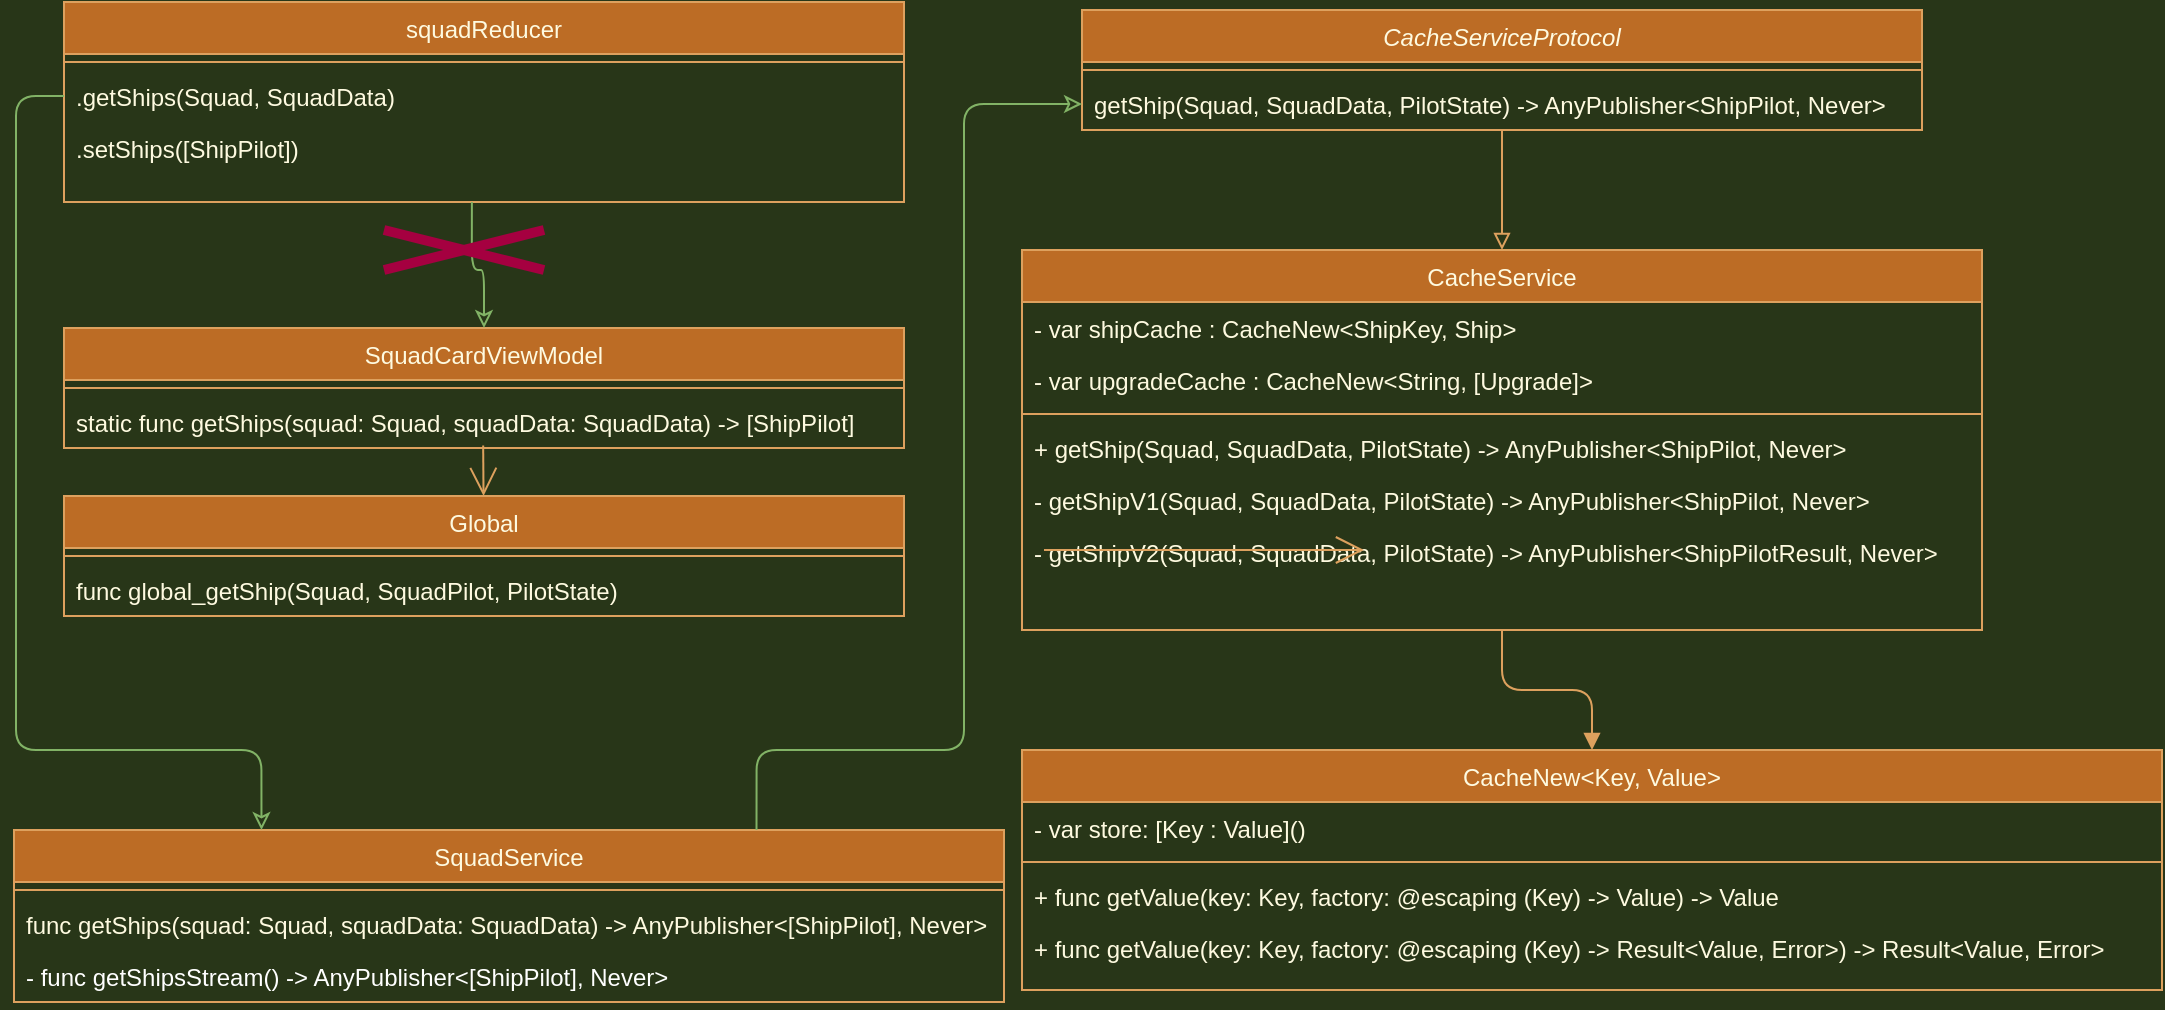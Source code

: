 <mxfile version="17.4.2" type="device"><diagram id="C5RBs43oDa-KdzZeNtuy" name="Page-1"><mxGraphModel dx="1238" dy="606" grid="1" gridSize="10" guides="1" tooltips="1" connect="1" arrows="1" fold="1" page="1" pageScale="1" pageWidth="1100" pageHeight="850" background="#283618" math="0" shadow="0"><root><mxCell id="WIyWlLk6GJQsqaUBKTNV-0"/><mxCell id="WIyWlLk6GJQsqaUBKTNV-1" parent="WIyWlLk6GJQsqaUBKTNV-0"/><mxCell id="zkfFHV4jXpPFQw0GAbJ--0" value="CacheServiceProtocol" style="swimlane;fontStyle=2;align=center;verticalAlign=top;childLayout=stackLayout;horizontal=1;startSize=26;horizontalStack=0;resizeParent=1;resizeLast=0;collapsible=1;marginBottom=0;rounded=0;shadow=0;strokeWidth=1;fillColor=#BC6C25;strokeColor=#DDA15E;fontColor=#FEFAE0;" parent="WIyWlLk6GJQsqaUBKTNV-1" vertex="1"><mxGeometry x="549" y="30" width="420" height="60" as="geometry"><mxRectangle x="230" y="140" width="160" height="26" as="alternateBounds"/></mxGeometry></mxCell><mxCell id="zkfFHV4jXpPFQw0GAbJ--4" value="" style="line;html=1;strokeWidth=1;align=left;verticalAlign=middle;spacingTop=-1;spacingLeft=3;spacingRight=3;rotatable=0;labelPosition=right;points=[];portConstraint=eastwest;labelBackgroundColor=#283618;fillColor=#BC6C25;strokeColor=#DDA15E;fontColor=#FEFAE0;" parent="zkfFHV4jXpPFQw0GAbJ--0" vertex="1"><mxGeometry y="26" width="420" height="8" as="geometry"/></mxCell><mxCell id="zkfFHV4jXpPFQw0GAbJ--5" value="getShip(Squad, SquadData, PilotState) -&gt; AnyPublisher&lt;ShipPilot, Never&gt;" style="text;align=left;verticalAlign=top;spacingLeft=4;spacingRight=4;overflow=hidden;rotatable=0;points=[[0,0.5],[1,0.5]];portConstraint=eastwest;fontColor=#FEFAE0;" parent="zkfFHV4jXpPFQw0GAbJ--0" vertex="1"><mxGeometry y="34" width="420" height="26" as="geometry"/></mxCell><mxCell id="zkfFHV4jXpPFQw0GAbJ--6" value="CacheService" style="swimlane;fontStyle=0;align=center;verticalAlign=top;childLayout=stackLayout;horizontal=1;startSize=26;horizontalStack=0;resizeParent=1;resizeLast=0;collapsible=1;marginBottom=0;rounded=0;shadow=0;strokeWidth=1;fillColor=#BC6C25;strokeColor=#DDA15E;fontColor=#FEFAE0;" parent="WIyWlLk6GJQsqaUBKTNV-1" vertex="1"><mxGeometry x="519" y="150" width="480" height="190" as="geometry"><mxRectangle x="130" y="380" width="160" height="26" as="alternateBounds"/></mxGeometry></mxCell><mxCell id="zkfFHV4jXpPFQw0GAbJ--7" value="- var shipCache : CacheNew&lt;ShipKey, Ship&gt;" style="text;align=left;verticalAlign=top;spacingLeft=4;spacingRight=4;overflow=hidden;rotatable=0;points=[[0,0.5],[1,0.5]];portConstraint=eastwest;fontColor=#FEFAE0;" parent="zkfFHV4jXpPFQw0GAbJ--6" vertex="1"><mxGeometry y="26" width="480" height="26" as="geometry"/></mxCell><mxCell id="zkfFHV4jXpPFQw0GAbJ--8" value="- var upgradeCache : CacheNew&lt;String, [Upgrade]&gt;" style="text;align=left;verticalAlign=top;spacingLeft=4;spacingRight=4;overflow=hidden;rotatable=0;points=[[0,0.5],[1,0.5]];portConstraint=eastwest;rounded=0;shadow=0;html=0;fontColor=#FEFAE0;" parent="zkfFHV4jXpPFQw0GAbJ--6" vertex="1"><mxGeometry y="52" width="480" height="26" as="geometry"/></mxCell><mxCell id="zkfFHV4jXpPFQw0GAbJ--9" value="" style="line;html=1;strokeWidth=1;align=left;verticalAlign=middle;spacingTop=-1;spacingLeft=3;spacingRight=3;rotatable=0;labelPosition=right;points=[];portConstraint=eastwest;labelBackgroundColor=#283618;fillColor=#BC6C25;strokeColor=#DDA15E;fontColor=#FEFAE0;" parent="zkfFHV4jXpPFQw0GAbJ--6" vertex="1"><mxGeometry y="78" width="480" height="8" as="geometry"/></mxCell><mxCell id="zkfFHV4jXpPFQw0GAbJ--11" value="+ getShip(Squad, SquadData, PilotState) -&gt; AnyPublisher&lt;ShipPilot, Never&gt;" style="text;align=left;verticalAlign=top;spacingLeft=4;spacingRight=4;overflow=hidden;rotatable=0;points=[[0,0.5],[1,0.5]];portConstraint=eastwest;fontColor=#FEFAE0;" parent="zkfFHV4jXpPFQw0GAbJ--6" vertex="1"><mxGeometry y="86" width="480" height="26" as="geometry"/></mxCell><mxCell id="lEZ4xgE2uMEK0C4KHQw8-0" value="- getShipV1(Squad, SquadData, PilotState) -&gt; AnyPublisher&lt;ShipPilot, Never&gt;" style="text;strokeColor=none;fillColor=none;align=left;verticalAlign=top;spacingLeft=4;spacingRight=4;overflow=hidden;rotatable=0;points=[[0,0.5],[1,0.5]];portConstraint=eastwest;rounded=0;sketch=0;fontColor=#FEFAE0;" parent="zkfFHV4jXpPFQw0GAbJ--6" vertex="1"><mxGeometry y="112" width="480" height="26" as="geometry"/></mxCell><mxCell id="lEZ4xgE2uMEK0C4KHQw8-2" value="- getShipV2(Squad, SquadData, PilotState) -&gt; AnyPublisher&lt;ShipPilotResult, Never&gt;" style="text;strokeColor=none;fillColor=none;align=left;verticalAlign=top;spacingLeft=4;spacingRight=4;overflow=hidden;rotatable=0;points=[[0,0.5],[1,0.5]];portConstraint=eastwest;rounded=0;sketch=0;fontColor=#FEFAE0;" parent="zkfFHV4jXpPFQw0GAbJ--6" vertex="1"><mxGeometry y="138" width="480" height="26" as="geometry"/></mxCell><mxCell id="zkfFHV4jXpPFQw0GAbJ--12" value="" style="endArrow=none;endSize=10;endFill=0;shadow=0;strokeWidth=1;rounded=0;edgeStyle=elbowEdgeStyle;elbow=vertical;labelBackgroundColor=#283618;strokeColor=#DDA15E;fontColor=#FEFAE0;startArrow=block;startFill=0;" parent="WIyWlLk6GJQsqaUBKTNV-1" source="zkfFHV4jXpPFQw0GAbJ--6" target="zkfFHV4jXpPFQw0GAbJ--0" edge="1"><mxGeometry width="160" relative="1" as="geometry"><mxPoint x="559" y="113" as="sourcePoint"/><mxPoint x="559" y="113" as="targetPoint"/></mxGeometry></mxCell><mxCell id="zkfFHV4jXpPFQw0GAbJ--13" value="CacheNew&lt;Key, Value&gt;" style="swimlane;fontStyle=0;align=center;verticalAlign=top;childLayout=stackLayout;horizontal=1;startSize=26;horizontalStack=0;resizeParent=1;resizeLast=0;collapsible=1;marginBottom=0;rounded=0;shadow=0;strokeWidth=1;fillColor=#BC6C25;strokeColor=#DDA15E;fontColor=#FEFAE0;" parent="WIyWlLk6GJQsqaUBKTNV-1" vertex="1"><mxGeometry x="519" y="400" width="570" height="120" as="geometry"><mxRectangle x="340" y="380" width="170" height="26" as="alternateBounds"/></mxGeometry></mxCell><mxCell id="zkfFHV4jXpPFQw0GAbJ--14" value="- var store: [Key : Value]()" style="text;align=left;verticalAlign=top;spacingLeft=4;spacingRight=4;overflow=hidden;rotatable=0;points=[[0,0.5],[1,0.5]];portConstraint=eastwest;fontColor=#FEFAE0;" parent="zkfFHV4jXpPFQw0GAbJ--13" vertex="1"><mxGeometry y="26" width="570" height="26" as="geometry"/></mxCell><mxCell id="zkfFHV4jXpPFQw0GAbJ--15" value="" style="line;html=1;strokeWidth=1;align=left;verticalAlign=middle;spacingTop=-1;spacingLeft=3;spacingRight=3;rotatable=0;labelPosition=right;points=[];portConstraint=eastwest;labelBackgroundColor=#283618;fillColor=#BC6C25;strokeColor=#DDA15E;fontColor=#FEFAE0;" parent="zkfFHV4jXpPFQw0GAbJ--13" vertex="1"><mxGeometry y="52" width="570" height="8" as="geometry"/></mxCell><mxCell id="lEZ4xgE2uMEK0C4KHQw8-3" value="+ func getValue(key: Key, factory: @escaping (Key) -&gt; Value) -&gt; Value" style="text;strokeColor=none;fillColor=none;align=left;verticalAlign=top;spacingLeft=4;spacingRight=4;overflow=hidden;rotatable=0;points=[[0,0.5],[1,0.5]];portConstraint=eastwest;rounded=0;sketch=0;fontColor=#FEFAE0;" parent="zkfFHV4jXpPFQw0GAbJ--13" vertex="1"><mxGeometry y="60" width="570" height="26" as="geometry"/></mxCell><mxCell id="lEZ4xgE2uMEK0C4KHQw8-4" value="+ func getValue(key: Key, factory: @escaping (Key) -&gt; Result&lt;Value, Error&gt;) -&gt; Result&lt;Value, Error&gt;" style="text;strokeColor=none;fillColor=none;align=left;verticalAlign=top;spacingLeft=4;spacingRight=4;overflow=hidden;rotatable=0;points=[[0,0.5],[1,0.5]];portConstraint=eastwest;rounded=0;sketch=0;fontColor=#FEFAE0;" parent="zkfFHV4jXpPFQw0GAbJ--13" vertex="1"><mxGeometry y="86" width="570" height="26" as="geometry"/></mxCell><mxCell id="lEZ4xgE2uMEK0C4KHQw8-5" value="" style="endArrow=block;endFill=1;html=1;edgeStyle=orthogonalEdgeStyle;align=left;verticalAlign=top;rounded=1;sketch=0;fontColor=#FEFAE0;strokeColor=#DDA15E;fillColor=#BC6C25;curved=0;entryX=0.5;entryY=0;entryDx=0;entryDy=0;exitX=0.5;exitY=1;exitDx=0;exitDy=0;" parent="WIyWlLk6GJQsqaUBKTNV-1" source="zkfFHV4jXpPFQw0GAbJ--6" target="zkfFHV4jXpPFQw0GAbJ--13" edge="1"><mxGeometry x="-1" relative="1" as="geometry"><mxPoint x="839" y="320" as="sourcePoint"/><mxPoint x="999" y="320" as="targetPoint"/></mxGeometry></mxCell><mxCell id="lEZ4xgE2uMEK0C4KHQw8-7" value="SquadCardViewModel" style="swimlane;fontStyle=0;align=center;verticalAlign=top;childLayout=stackLayout;horizontal=1;startSize=26;horizontalStack=0;resizeParent=1;resizeLast=0;collapsible=1;marginBottom=0;rounded=0;shadow=0;strokeWidth=1;fillColor=#BC6C25;strokeColor=#DDA15E;fontColor=#FEFAE0;" parent="WIyWlLk6GJQsqaUBKTNV-1" vertex="1"><mxGeometry x="40" y="189" width="420" height="60" as="geometry"><mxRectangle x="230" y="140" width="160" height="26" as="alternateBounds"/></mxGeometry></mxCell><mxCell id="lEZ4xgE2uMEK0C4KHQw8-8" value="" style="line;html=1;strokeWidth=1;align=left;verticalAlign=middle;spacingTop=-1;spacingLeft=3;spacingRight=3;rotatable=0;labelPosition=right;points=[];portConstraint=eastwest;labelBackgroundColor=#283618;fillColor=#BC6C25;strokeColor=#DDA15E;fontColor=#FEFAE0;" parent="lEZ4xgE2uMEK0C4KHQw8-7" vertex="1"><mxGeometry y="26" width="420" height="8" as="geometry"/></mxCell><mxCell id="lEZ4xgE2uMEK0C4KHQw8-9" value="static func getShips(squad: Squad, squadData: SquadData) -&gt; [ShipPilot]" style="text;align=left;verticalAlign=top;spacingLeft=4;spacingRight=4;overflow=hidden;rotatable=0;points=[[0,0.5],[1,0.5]];portConstraint=eastwest;fontColor=#FEFAE0;" parent="lEZ4xgE2uMEK0C4KHQw8-7" vertex="1"><mxGeometry y="34" width="420" height="26" as="geometry"/></mxCell><mxCell id="lEZ4xgE2uMEK0C4KHQw8-10" value="Global" style="swimlane;fontStyle=0;align=center;verticalAlign=top;childLayout=stackLayout;horizontal=1;startSize=26;horizontalStack=0;resizeParent=1;resizeLast=0;collapsible=1;marginBottom=0;rounded=0;shadow=0;strokeWidth=1;fillColor=#BC6C25;strokeColor=#DDA15E;fontColor=#FEFAE0;" parent="WIyWlLk6GJQsqaUBKTNV-1" vertex="1"><mxGeometry x="40" y="273" width="420" height="60" as="geometry"><mxRectangle x="230" y="140" width="160" height="26" as="alternateBounds"/></mxGeometry></mxCell><mxCell id="lEZ4xgE2uMEK0C4KHQw8-11" value="" style="line;html=1;strokeWidth=1;align=left;verticalAlign=middle;spacingTop=-1;spacingLeft=3;spacingRight=3;rotatable=0;labelPosition=right;points=[];portConstraint=eastwest;labelBackgroundColor=#283618;fillColor=#BC6C25;strokeColor=#DDA15E;fontColor=#FEFAE0;" parent="lEZ4xgE2uMEK0C4KHQw8-10" vertex="1"><mxGeometry y="26" width="420" height="8" as="geometry"/></mxCell><mxCell id="lEZ4xgE2uMEK0C4KHQw8-12" value="func global_getShip(Squad, SquadPilot, PilotState)" style="text;align=left;verticalAlign=top;spacingLeft=4;spacingRight=4;overflow=hidden;rotatable=0;points=[[0,0.5],[1,0.5]];portConstraint=eastwest;fontColor=#FEFAE0;" parent="lEZ4xgE2uMEK0C4KHQw8-10" vertex="1"><mxGeometry y="34" width="420" height="26" as="geometry"/></mxCell><mxCell id="lEZ4xgE2uMEK0C4KHQw8-13" value="" style="endArrow=open;endFill=1;endSize=12;html=1;rounded=1;sketch=0;fontColor=#FEFAE0;strokeColor=#DDA15E;fillColor=#BC6C25;curved=0;" parent="WIyWlLk6GJQsqaUBKTNV-1" edge="1"><mxGeometry width="160" relative="1" as="geometry"><mxPoint x="530" y="300" as="sourcePoint"/><mxPoint x="690" y="300" as="targetPoint"/></mxGeometry></mxCell><mxCell id="lEZ4xgE2uMEK0C4KHQw8-15" value="" style="endArrow=open;endFill=1;endSize=12;html=1;rounded=1;sketch=0;fontColor=#FEFAE0;strokeColor=#DDA15E;fillColor=#BC6C25;curved=0;exitX=0.499;exitY=0.952;exitDx=0;exitDy=0;exitPerimeter=0;" parent="WIyWlLk6GJQsqaUBKTNV-1" source="lEZ4xgE2uMEK0C4KHQw8-9" target="lEZ4xgE2uMEK0C4KHQw8-10" edge="1"><mxGeometry width="160" relative="1" as="geometry"><mxPoint x="240" y="60" as="sourcePoint"/><mxPoint x="320" y="350" as="targetPoint"/></mxGeometry></mxCell><mxCell id="lEZ4xgE2uMEK0C4KHQw8-16" value="SquadService" style="swimlane;fontStyle=0;align=center;verticalAlign=top;childLayout=stackLayout;horizontal=1;startSize=26;horizontalStack=0;resizeParent=1;resizeLast=0;collapsible=1;marginBottom=0;rounded=0;shadow=0;strokeWidth=1;fillColor=#BC6C25;strokeColor=#DDA15E;fontColor=#FEFAE0;" parent="WIyWlLk6GJQsqaUBKTNV-1" vertex="1"><mxGeometry x="15" y="440" width="495" height="86" as="geometry"><mxRectangle x="230" y="140" width="160" height="26" as="alternateBounds"/></mxGeometry></mxCell><mxCell id="lEZ4xgE2uMEK0C4KHQw8-17" value="" style="line;html=1;strokeWidth=1;align=left;verticalAlign=middle;spacingTop=-1;spacingLeft=3;spacingRight=3;rotatable=0;labelPosition=right;points=[];portConstraint=eastwest;labelBackgroundColor=#283618;fillColor=#BC6C25;strokeColor=#DDA15E;fontColor=#FEFAE0;" parent="lEZ4xgE2uMEK0C4KHQw8-16" vertex="1"><mxGeometry y="26" width="495" height="8" as="geometry"/></mxCell><mxCell id="lEZ4xgE2uMEK0C4KHQw8-18" value="func getShips(squad: Squad, squadData: SquadData) -&gt; AnyPublisher&lt;[ShipPilot], Never&gt;" style="text;align=left;verticalAlign=top;spacingLeft=4;spacingRight=4;overflow=hidden;rotatable=0;points=[[0,0.5],[1,0.5]];portConstraint=eastwest;fontColor=#FEFAE0;" parent="lEZ4xgE2uMEK0C4KHQw8-16" vertex="1"><mxGeometry y="34" width="495" height="26" as="geometry"/></mxCell><mxCell id="jxXlwxibtFCBbpCRw27x-0" value="- func getShipsStream() -&gt; AnyPublisher&lt;[ShipPilot], Never&gt;" style="text;strokeColor=none;fillColor=none;align=left;verticalAlign=top;spacingLeft=4;spacingRight=4;overflow=hidden;rotatable=0;points=[[0,0.5],[1,0.5]];portConstraint=eastwest;fontColor=#FFFFFF;" parent="lEZ4xgE2uMEK0C4KHQw8-16" vertex="1"><mxGeometry y="60" width="495" height="26" as="geometry"/></mxCell><mxCell id="lEZ4xgE2uMEK0C4KHQw8-19" value="squadReducer" style="swimlane;fontStyle=0;align=center;verticalAlign=top;childLayout=stackLayout;horizontal=1;startSize=26;horizontalStack=0;resizeParent=1;resizeLast=0;collapsible=1;marginBottom=0;rounded=0;shadow=0;strokeWidth=1;fillColor=#BC6C25;strokeColor=#DDA15E;fontColor=#FEFAE0;" parent="WIyWlLk6GJQsqaUBKTNV-1" vertex="1"><mxGeometry x="40" y="26" width="420" height="100" as="geometry"><mxRectangle x="230" y="140" width="160" height="26" as="alternateBounds"/></mxGeometry></mxCell><mxCell id="lEZ4xgE2uMEK0C4KHQw8-20" value="" style="line;html=1;strokeWidth=1;align=left;verticalAlign=middle;spacingTop=-1;spacingLeft=3;spacingRight=3;rotatable=0;labelPosition=right;points=[];portConstraint=eastwest;labelBackgroundColor=#283618;fillColor=#BC6C25;strokeColor=#DDA15E;fontColor=#FEFAE0;" parent="lEZ4xgE2uMEK0C4KHQw8-19" vertex="1"><mxGeometry y="26" width="420" height="8" as="geometry"/></mxCell><mxCell id="lEZ4xgE2uMEK0C4KHQw8-22" value=".getShips(Squad, SquadData)" style="text;strokeColor=none;fillColor=none;align=left;verticalAlign=top;spacingLeft=4;spacingRight=4;overflow=hidden;rotatable=0;points=[[0,0.5],[1,0.5]];portConstraint=eastwest;rounded=0;sketch=0;fontColor=#FEFAE0;" parent="lEZ4xgE2uMEK0C4KHQw8-19" vertex="1"><mxGeometry y="34" width="420" height="26" as="geometry"/></mxCell><mxCell id="lEZ4xgE2uMEK0C4KHQw8-29" value=".setShips([ShipPilot])" style="text;strokeColor=none;fillColor=none;align=left;verticalAlign=top;spacingLeft=4;spacingRight=4;overflow=hidden;rotatable=0;points=[[0,0.5],[1,0.5]];portConstraint=eastwest;rounded=0;sketch=0;fontColor=#FEFAE0;" parent="lEZ4xgE2uMEK0C4KHQw8-19" vertex="1"><mxGeometry y="60" width="420" height="26" as="geometry"/></mxCell><mxCell id="lEZ4xgE2uMEK0C4KHQw8-26" value="" style="endArrow=classic;html=1;edgeStyle=orthogonalEdgeStyle;rounded=1;sketch=0;fontColor=#FEFAE0;strokeColor=#82b366;fillColor=#d5e8d4;curved=0;exitX=0.75;exitY=0;exitDx=0;exitDy=0;entryX=0;entryY=0.5;entryDx=0;entryDy=0;endFill=0;" parent="WIyWlLk6GJQsqaUBKTNV-1" source="lEZ4xgE2uMEK0C4KHQw8-16" target="zkfFHV4jXpPFQw0GAbJ--5" edge="1"><mxGeometry relative="1" as="geometry"><mxPoint x="270" y="300" as="sourcePoint"/><mxPoint x="430" y="300" as="targetPoint"/><Array as="points"><mxPoint x="386" y="400"/><mxPoint x="490" y="400"/><mxPoint x="490" y="77"/></Array></mxGeometry></mxCell><mxCell id="oSUkba16-DnXNKAI-A09-3" value="" style="endArrow=classic;html=1;edgeStyle=orthogonalEdgeStyle;rounded=1;sketch=0;fontColor=#FEFAE0;strokeColor=#82b366;fillColor=#d5e8d4;curved=0;exitX=0;exitY=0.5;exitDx=0;exitDy=0;entryX=0.25;entryY=0;entryDx=0;entryDy=0;endFill=0;" parent="WIyWlLk6GJQsqaUBKTNV-1" source="lEZ4xgE2uMEK0C4KHQw8-22" target="lEZ4xgE2uMEK0C4KHQw8-16" edge="1"><mxGeometry relative="1" as="geometry"><mxPoint x="179.0" y="77.059" as="sourcePoint"/><mxPoint x="16.25" y="550.059" as="targetPoint"/><Array as="points"><mxPoint x="16" y="73"/><mxPoint x="16" y="400"/><mxPoint x="139" y="400"/></Array></mxGeometry></mxCell><mxCell id="oSUkba16-DnXNKAI-A09-4" value="" style="endArrow=classic;html=1;edgeStyle=orthogonalEdgeStyle;rounded=1;sketch=0;fontColor=#FEFAE0;strokeColor=#82b366;fillColor=#d5e8d4;curved=0;exitX=0;exitY=0.5;exitDx=0;exitDy=0;entryX=0.5;entryY=0;entryDx=0;entryDy=0;endFill=0;" parent="WIyWlLk6GJQsqaUBKTNV-1" target="lEZ4xgE2uMEK0C4KHQw8-7" edge="1"><mxGeometry relative="1" as="geometry"><mxPoint x="243.94" y="126.0" as="sourcePoint"/><mxPoint x="342.69" y="603" as="targetPoint"/><Array as="points"><mxPoint x="244" y="160"/><mxPoint x="250" y="160"/></Array></mxGeometry></mxCell><mxCell id="oSUkba16-DnXNKAI-A09-5" value="" style="endArrow=none;html=1;rounded=1;labelBackgroundColor=default;sketch=0;fontFamily=Helvetica;fontSize=11;fontColor=#FEFAE0;strokeColor=#A50040;fillColor=#d80073;shape=connector;curved=0;strokeWidth=5;" parent="WIyWlLk6GJQsqaUBKTNV-1" edge="1"><mxGeometry width="50" height="50" relative="1" as="geometry"><mxPoint x="200" y="160" as="sourcePoint"/><mxPoint x="280" y="140" as="targetPoint"/></mxGeometry></mxCell><mxCell id="oSUkba16-DnXNKAI-A09-6" value="" style="endArrow=none;html=1;rounded=1;labelBackgroundColor=default;sketch=0;fontFamily=Helvetica;fontSize=11;fontColor=#FEFAE0;strokeColor=#A50040;fillColor=#d80073;shape=connector;curved=0;strokeWidth=5;" parent="WIyWlLk6GJQsqaUBKTNV-1" edge="1"><mxGeometry width="50" height="50" relative="1" as="geometry"><mxPoint x="200" y="140" as="sourcePoint"/><mxPoint x="280" y="160" as="targetPoint"/></mxGeometry></mxCell></root></mxGraphModel></diagram></mxfile>
